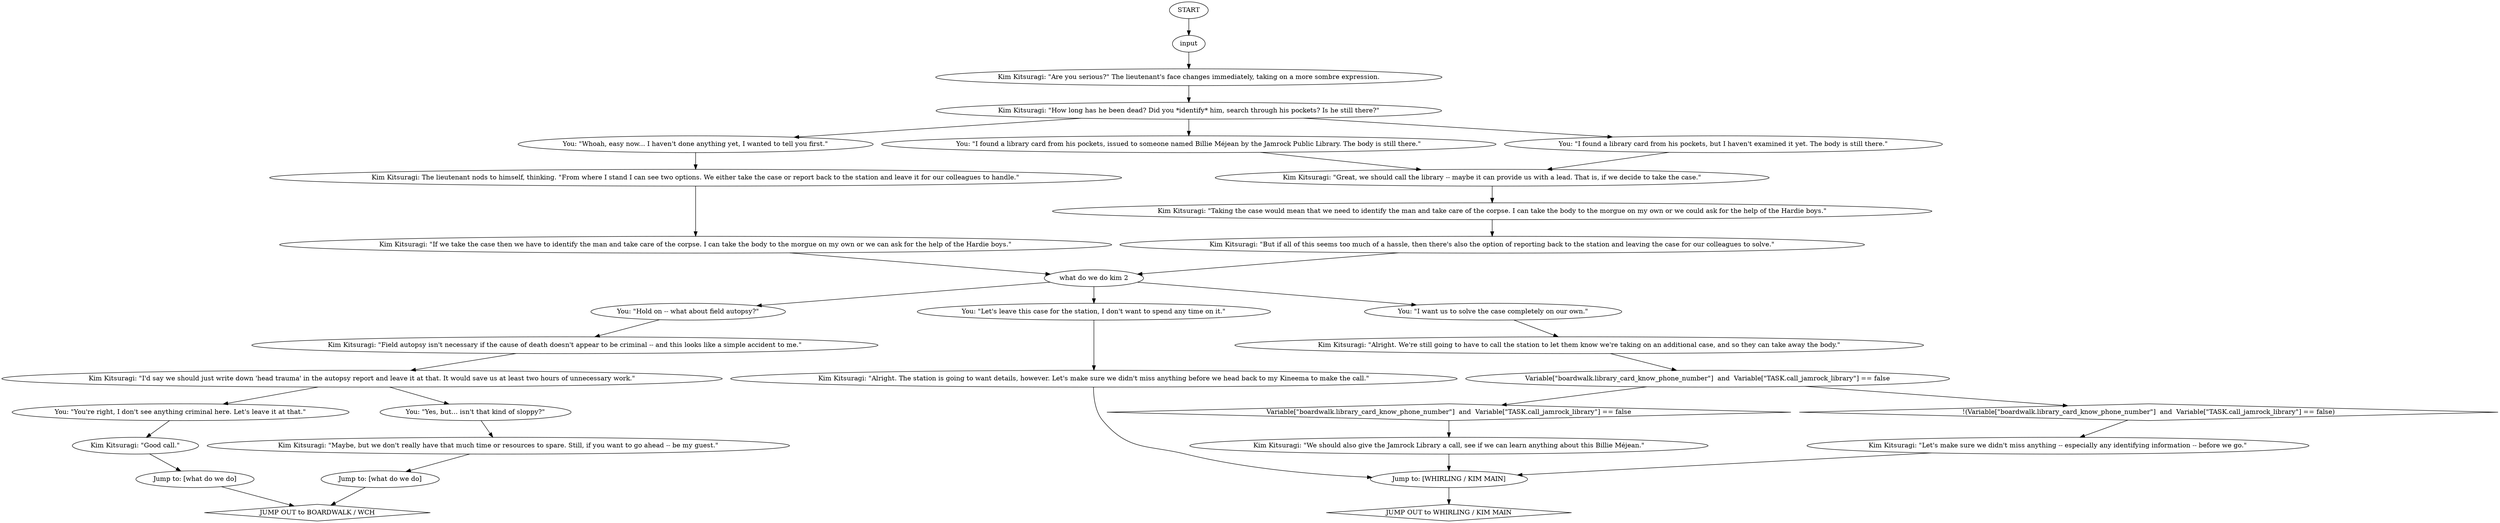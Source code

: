 # BOARDWALK / REPORTING TO KIM
# If Kim wasn't with you when you first discovered the body then you're going to have to tell him about it. (Jumps here from Kim's main; then jumps back).
# ==================================================
digraph G {
	  0 [label="START"];
	  1 [label="input"];
	  2 [label="Jump to: [WHIRLING / KIM MAIN]"];
	  3 [label="Kim Kitsuragi: \"But if all of this seems too much of a hassle, then there's also the option of reporting back to the station and leaving the case for our colleagues to solve.\""];
	  4 [label="Kim Kitsuragi: \"If we take the case then we have to identify the man and take care of the corpse. I can take the body to the morgue on my own or we can ask for the help of the Hardie boys.\""];
	  5 [label="Kim Kitsuragi: \"Alright. The station is going to want details, however. Let's make sure we didn't miss anything before we head back to my Kineema to make the call.\""];
	  6 [label="Kim Kitsuragi: \"Are you serious?\" The lieutenant's face changes immediately, taking on a more sombre expression."];
	  7 [label="Kim Kitsuragi: \"Great, we should call the library -- maybe it can provide us with a lead. That is, if we decide to take the case.\""];
	  8 [label="Kim Kitsuragi: \"Maybe, but we don't really have that much time or resources to spare. Still, if you want to go ahead -- be my guest.\""];
	  9 [label="You: \"Hold on -- what about field autopsy?\""];
	  10 [label="Kim Kitsuragi: \"Good call.\""];
	  11 [label="You: \"Let's leave this case for the station, I don't want to spend any time on it.\""];
	  12 [label="Kim Kitsuragi: The lieutenant nods to himself, thinking. \"From where I stand I can see two options. We either take the case or report back to the station and leave it for our colleagues to handle.\""];
	  13 [label="You: \"I want us to solve the case completely on our own.\""];
	  15 [label="Kim Kitsuragi: \"How long has he been dead? Did you *identify* him, search through his pockets? Is he still there?\""];
	  16 [label="You: \"You're right, I don't see anything criminal here. Let's leave it at that.\""];
	  17 [label="Jump to: [what do we do]"];
	  18 [label="Variable[\"boardwalk.library_card_know_phone_number\"]  and  Variable[\"TASK.call_jamrock_library\"] == false"];
	  19 [label="Variable[\"boardwalk.library_card_know_phone_number\"]  and  Variable[\"TASK.call_jamrock_library\"] == false", shape=diamond];
	  20 [label="!(Variable[\"boardwalk.library_card_know_phone_number\"]  and  Variable[\"TASK.call_jamrock_library\"] == false)", shape=diamond];
	  21 [label="Kim Kitsuragi: \"Taking the case would mean that we need to identify the man and take care of the corpse. I can take the body to the morgue on my own or we could ask for the help of the Hardie boys.\""];
	  22 [label="Kim Kitsuragi: \"Let's make sure we didn't miss anything -- especially any identifying information -- before we go.\""];
	  23 [label="Jump to: [what do we do]"];
	  24 [label="what do we do kim 2"];
	  25 [label="You: \"Whoah, easy now... I haven't done anything yet, I wanted to tell you first.\""];
	  26 [label="Kim Kitsuragi: \"Field autopsy isn't necessary if the cause of death doesn't appear to be criminal -- and this looks like a simple accident to me.\""];
	  27 [label="Kim Kitsuragi: \"I'd say we should just write down 'head trauma' in the autopsy report and leave it at that. It would save us at least two hours of unnecessary work.\""];
	  28 [label="Kim Kitsuragi: \"We should also give the Jamrock Library a call, see if we can learn anything about this Billie Méjean.\""];
	  29 [label="You: \"I found a library card from his pockets, issued to someone named Billie Méjean by the Jamrock Public Library. The body is still there.\""];
	  30 [label="Kim Kitsuragi: \"Alright. We're still going to have to call the station to let them know we're taking on an additional case, and so they can take away the body.\""];
	  31 [label="You: \"I found a library card from his pockets, but I haven't examined it yet. The body is still there.\""];
	  32 [label="You: \"Yes, but... isn't that kind of sloppy?\""];
	  290001 [label="JUMP OUT to WHIRLING / KIM MAIN", shape=diamond];
	  10430123 [label="JUMP OUT to BOARDWALK / WCH", shape=diamond];
	  0 -> 1
	  1 -> 6
	  2 -> 290001
	  3 -> 24
	  4 -> 24
	  5 -> 2
	  6 -> 15
	  7 -> 21
	  8 -> 23
	  9 -> 26
	  10 -> 17
	  11 -> 5
	  12 -> 4
	  13 -> 30
	  15 -> 25
	  15 -> 29
	  15 -> 31
	  16 -> 10
	  17 -> 10430123
	  18 -> 19
	  18 -> 20
	  19 -> 28
	  20 -> 22
	  21 -> 3
	  22 -> 2
	  23 -> 10430123
	  24 -> 9
	  24 -> 11
	  24 -> 13
	  25 -> 12
	  26 -> 27
	  27 -> 32
	  27 -> 16
	  28 -> 2
	  29 -> 7
	  30 -> 18
	  31 -> 7
	  32 -> 8
}

